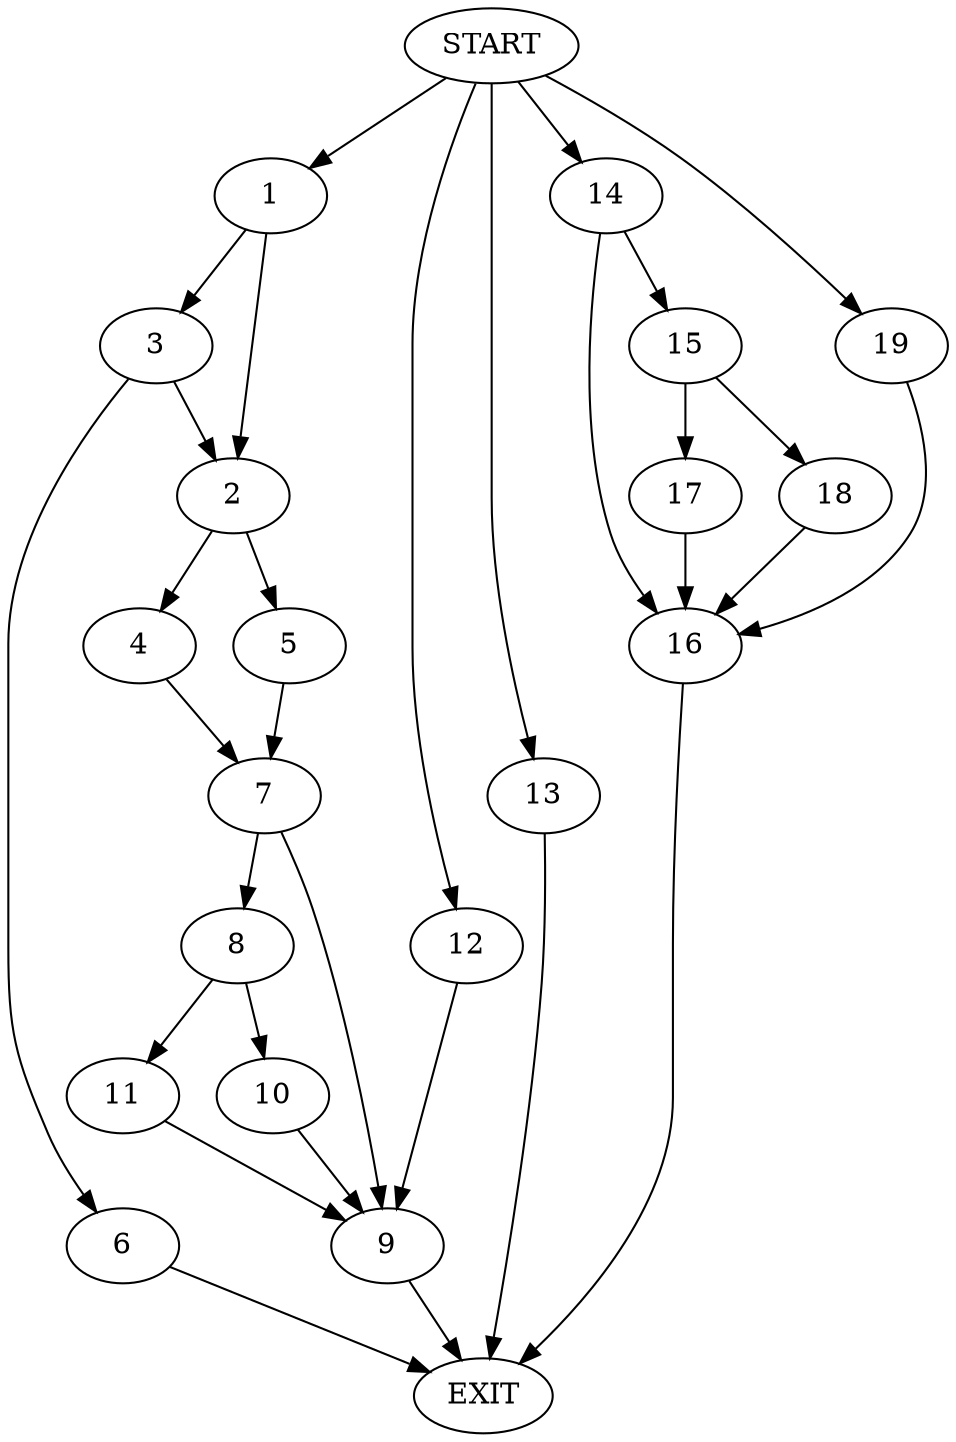 digraph {
0 [label="START"]
20 [label="EXIT"]
0 -> 1
1 -> 2
1 -> 3
2 -> 4
2 -> 5
3 -> 6
3 -> 2
6 -> 20
5 -> 7
4 -> 7
7 -> 8
7 -> 9
8 -> 10
8 -> 11
9 -> 20
10 -> 9
11 -> 9
0 -> 12
12 -> 9
0 -> 13
13 -> 20
0 -> 14
14 -> 15
14 -> 16
15 -> 17
15 -> 18
16 -> 20
18 -> 16
17 -> 16
0 -> 19
19 -> 16
}
